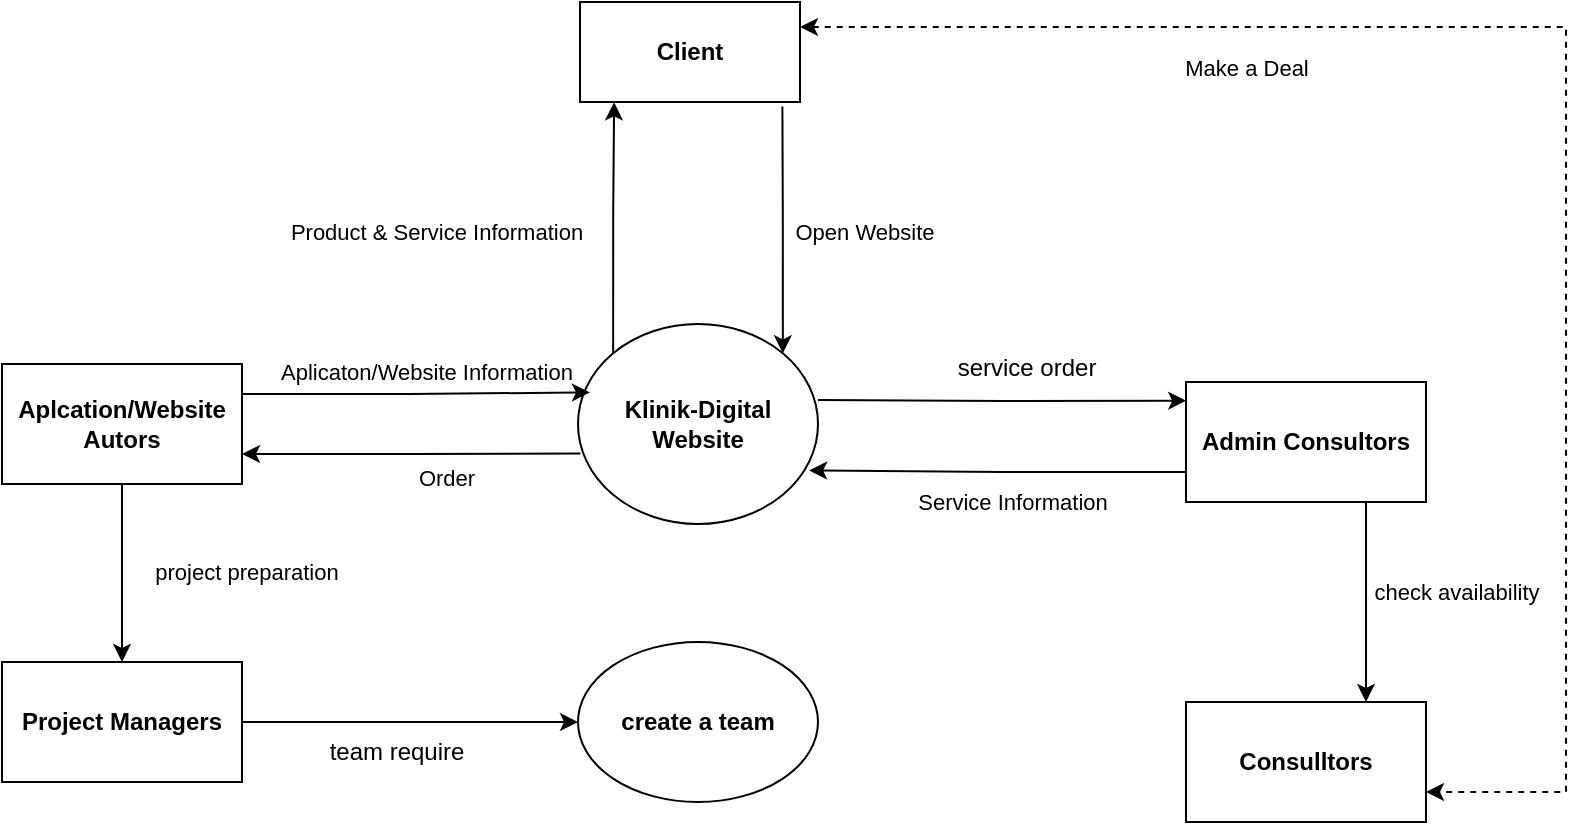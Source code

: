 <mxfile version="21.8.2" type="github">
  <diagram name="Page-1" id="u5fBqUWCr7cs_RjpRxZN">
    <mxGraphModel dx="1100" dy="645" grid="1" gridSize="10" guides="1" tooltips="1" connect="1" arrows="1" fold="1" page="1" pageScale="1" pageWidth="850" pageHeight="1100" math="0" shadow="0">
      <root>
        <mxCell id="0" />
        <mxCell id="1" parent="0" />
        <mxCell id="NAqL0TbJv9TFnJoKUqRR-46" style="edgeStyle=orthogonalEdgeStyle;rounded=0;orthogonalLoop=1;jettySize=auto;html=1;exitX=1;exitY=0.25;exitDx=0;exitDy=0;entryX=1;entryY=0.75;entryDx=0;entryDy=0;startArrow=classic;startFill=1;dashed=1;" edge="1" parent="1" source="NAqL0TbJv9TFnJoKUqRR-4" target="NAqL0TbJv9TFnJoKUqRR-28">
          <mxGeometry relative="1" as="geometry">
            <Array as="points">
              <mxPoint x="790" y="63" />
              <mxPoint x="790" y="445" />
            </Array>
          </mxGeometry>
        </mxCell>
        <mxCell id="NAqL0TbJv9TFnJoKUqRR-4" value="&lt;b&gt;Client&lt;/b&gt;" style="html=1;whiteSpace=wrap;" vertex="1" parent="1">
          <mxGeometry x="297" y="50" width="110" height="50" as="geometry" />
        </mxCell>
        <mxCell id="NAqL0TbJv9TFnJoKUqRR-6" value="&lt;b&gt;Klinik-Digital Website&lt;/b&gt;" style="ellipse;whiteSpace=wrap;html=1;" vertex="1" parent="1">
          <mxGeometry x="296" y="211" width="120" height="100" as="geometry" />
        </mxCell>
        <mxCell id="NAqL0TbJv9TFnJoKUqRR-7" value="&lt;font style=&quot;font-size: 11px;&quot;&gt;Open Website&lt;/font&gt;" style="text;html=1;align=center;verticalAlign=middle;resizable=0;points=[];autosize=1;strokeColor=none;fillColor=none;" vertex="1" parent="1">
          <mxGeometry x="394" y="150" width="90" height="30" as="geometry" />
        </mxCell>
        <mxCell id="NAqL0TbJv9TFnJoKUqRR-8" value="&lt;font style=&quot;font-size: 11px;&quot;&gt;Product &amp;amp; Service Information&lt;/font&gt;" style="text;html=1;align=center;verticalAlign=middle;resizable=0;points=[];autosize=1;strokeColor=none;fillColor=none;" vertex="1" parent="1">
          <mxGeometry x="140" y="150" width="170" height="30" as="geometry" />
        </mxCell>
        <mxCell id="NAqL0TbJv9TFnJoKUqRR-11" style="edgeStyle=orthogonalEdgeStyle;rounded=0;orthogonalLoop=1;jettySize=auto;html=1;exitX=0;exitY=0;exitDx=0;exitDy=0;entryX=0.155;entryY=1.003;entryDx=0;entryDy=0;entryPerimeter=0;" edge="1" parent="1" source="NAqL0TbJv9TFnJoKUqRR-6" target="NAqL0TbJv9TFnJoKUqRR-4">
          <mxGeometry relative="1" as="geometry" />
        </mxCell>
        <mxCell id="NAqL0TbJv9TFnJoKUqRR-12" style="edgeStyle=orthogonalEdgeStyle;rounded=0;orthogonalLoop=1;jettySize=auto;html=1;exitX=1;exitY=0;exitDx=0;exitDy=0;entryX=0.92;entryY=1.045;entryDx=0;entryDy=0;entryPerimeter=0;startArrow=classic;startFill=1;endArrow=none;endFill=0;" edge="1" parent="1" source="NAqL0TbJv9TFnJoKUqRR-6" target="NAqL0TbJv9TFnJoKUqRR-4">
          <mxGeometry relative="1" as="geometry" />
        </mxCell>
        <mxCell id="NAqL0TbJv9TFnJoKUqRR-29" style="edgeStyle=orthogonalEdgeStyle;rounded=0;orthogonalLoop=1;jettySize=auto;html=1;exitX=0.75;exitY=1;exitDx=0;exitDy=0;entryX=0.75;entryY=0;entryDx=0;entryDy=0;" edge="1" parent="1" source="NAqL0TbJv9TFnJoKUqRR-13" target="NAqL0TbJv9TFnJoKUqRR-28">
          <mxGeometry relative="1" as="geometry" />
        </mxCell>
        <mxCell id="NAqL0TbJv9TFnJoKUqRR-13" value="&lt;b&gt;Admin Consultors&lt;/b&gt;" style="rounded=0;whiteSpace=wrap;html=1;" vertex="1" parent="1">
          <mxGeometry x="600" y="240" width="120" height="60" as="geometry" />
        </mxCell>
        <mxCell id="NAqL0TbJv9TFnJoKUqRR-14" style="edgeStyle=orthogonalEdgeStyle;rounded=0;orthogonalLoop=1;jettySize=auto;html=1;exitX=1;exitY=0.5;exitDx=0;exitDy=0;entryX=0.001;entryY=0.356;entryDx=0;entryDy=0;entryPerimeter=0;" edge="1" parent="1">
          <mxGeometry relative="1" as="geometry">
            <mxPoint x="416" y="249" as="sourcePoint" />
            <mxPoint x="600.12" y="249.36" as="targetPoint" />
          </mxGeometry>
        </mxCell>
        <mxCell id="NAqL0TbJv9TFnJoKUqRR-15" value="service order" style="text;html=1;align=center;verticalAlign=middle;resizable=0;points=[];autosize=1;strokeColor=none;fillColor=none;" vertex="1" parent="1">
          <mxGeometry x="475" y="218" width="90" height="30" as="geometry" />
        </mxCell>
        <mxCell id="NAqL0TbJv9TFnJoKUqRR-16" style="edgeStyle=orthogonalEdgeStyle;rounded=0;orthogonalLoop=1;jettySize=auto;html=1;exitX=0;exitY=0.75;exitDx=0;exitDy=0;entryX=0.963;entryY=0.732;entryDx=0;entryDy=0;entryPerimeter=0;" edge="1" parent="1" source="NAqL0TbJv9TFnJoKUqRR-13" target="NAqL0TbJv9TFnJoKUqRR-6">
          <mxGeometry relative="1" as="geometry" />
        </mxCell>
        <mxCell id="NAqL0TbJv9TFnJoKUqRR-17" value="&lt;font style=&quot;font-size: 11px;&quot;&gt;Service Information&lt;br&gt;&lt;/font&gt;" style="text;html=1;align=center;verticalAlign=middle;resizable=0;points=[];autosize=1;strokeColor=none;fillColor=none;" vertex="1" parent="1">
          <mxGeometry x="453" y="285" width="120" height="30" as="geometry" />
        </mxCell>
        <mxCell id="NAqL0TbJv9TFnJoKUqRR-39" style="edgeStyle=orthogonalEdgeStyle;rounded=0;orthogonalLoop=1;jettySize=auto;html=1;exitX=0.5;exitY=1;exitDx=0;exitDy=0;entryX=0.5;entryY=0;entryDx=0;entryDy=0;" edge="1" parent="1" source="NAqL0TbJv9TFnJoKUqRR-18" target="NAqL0TbJv9TFnJoKUqRR-24">
          <mxGeometry relative="1" as="geometry" />
        </mxCell>
        <mxCell id="NAqL0TbJv9TFnJoKUqRR-18" value="&lt;b&gt;Aplcation/Website&lt;br&gt;Autors&lt;/b&gt;" style="rounded=0;whiteSpace=wrap;html=1;" vertex="1" parent="1">
          <mxGeometry x="8" y="231" width="120" height="60" as="geometry" />
        </mxCell>
        <mxCell id="NAqL0TbJv9TFnJoKUqRR-19" style="edgeStyle=orthogonalEdgeStyle;rounded=0;orthogonalLoop=1;jettySize=auto;html=1;exitX=1;exitY=0.25;exitDx=0;exitDy=0;entryX=0.05;entryY=0.342;entryDx=0;entryDy=0;entryPerimeter=0;" edge="1" parent="1" source="NAqL0TbJv9TFnJoKUqRR-18" target="NAqL0TbJv9TFnJoKUqRR-6">
          <mxGeometry relative="1" as="geometry" />
        </mxCell>
        <mxCell id="NAqL0TbJv9TFnJoKUqRR-21" style="edgeStyle=orthogonalEdgeStyle;rounded=0;orthogonalLoop=1;jettySize=auto;html=1;exitX=1;exitY=0.75;exitDx=0;exitDy=0;entryX=0.01;entryY=0.647;entryDx=0;entryDy=0;entryPerimeter=0;startArrow=classic;startFill=1;endArrow=none;endFill=0;" edge="1" parent="1" source="NAqL0TbJv9TFnJoKUqRR-18" target="NAqL0TbJv9TFnJoKUqRR-6">
          <mxGeometry relative="1" as="geometry" />
        </mxCell>
        <mxCell id="NAqL0TbJv9TFnJoKUqRR-22" value="&lt;font style=&quot;font-size: 11px;&quot;&gt;Order&lt;/font&gt;" style="text;html=1;align=center;verticalAlign=middle;resizable=0;points=[];autosize=1;strokeColor=none;fillColor=none;" vertex="1" parent="1">
          <mxGeometry x="205" y="273" width="50" height="30" as="geometry" />
        </mxCell>
        <mxCell id="NAqL0TbJv9TFnJoKUqRR-23" value="&lt;font style=&quot;font-size: 11px;&quot;&gt;Aplicaton/Website Information&lt;/font&gt;" style="text;html=1;align=center;verticalAlign=middle;resizable=0;points=[];autosize=1;strokeColor=none;fillColor=none;" vertex="1" parent="1">
          <mxGeometry x="135" y="220" width="170" height="30" as="geometry" />
        </mxCell>
        <mxCell id="NAqL0TbJv9TFnJoKUqRR-41" style="edgeStyle=orthogonalEdgeStyle;rounded=0;orthogonalLoop=1;jettySize=auto;html=1;exitX=1;exitY=0.5;exitDx=0;exitDy=0;entryX=0;entryY=0.5;entryDx=0;entryDy=0;" edge="1" parent="1" source="NAqL0TbJv9TFnJoKUqRR-24" target="NAqL0TbJv9TFnJoKUqRR-33">
          <mxGeometry relative="1" as="geometry" />
        </mxCell>
        <mxCell id="NAqL0TbJv9TFnJoKUqRR-24" value="&lt;b&gt;Project Managers&lt;/b&gt;" style="rounded=0;whiteSpace=wrap;html=1;" vertex="1" parent="1">
          <mxGeometry x="8" y="380" width="120" height="60" as="geometry" />
        </mxCell>
        <mxCell id="NAqL0TbJv9TFnJoKUqRR-26" value="&lt;font style=&quot;font-size: 11px;&quot;&gt;project preparation&lt;/font&gt;" style="text;html=1;align=center;verticalAlign=middle;resizable=0;points=[];autosize=1;strokeColor=none;fillColor=none;" vertex="1" parent="1">
          <mxGeometry x="70" y="320" width="120" height="30" as="geometry" />
        </mxCell>
        <mxCell id="NAqL0TbJv9TFnJoKUqRR-28" value="&lt;b&gt;Consulltors&lt;/b&gt;" style="rounded=0;whiteSpace=wrap;html=1;" vertex="1" parent="1">
          <mxGeometry x="600" y="400" width="120" height="60" as="geometry" />
        </mxCell>
        <mxCell id="NAqL0TbJv9TFnJoKUqRR-31" value="&lt;font style=&quot;font-size: 11px;&quot;&gt;check availability&lt;/font&gt;" style="text;html=1;align=center;verticalAlign=middle;resizable=0;points=[];autosize=1;strokeColor=none;fillColor=none;" vertex="1" parent="1">
          <mxGeometry x="680" y="330" width="110" height="30" as="geometry" />
        </mxCell>
        <mxCell id="NAqL0TbJv9TFnJoKUqRR-33" value="&lt;b&gt;create a team&lt;/b&gt;" style="ellipse;whiteSpace=wrap;html=1;" vertex="1" parent="1">
          <mxGeometry x="296" y="370" width="120" height="80" as="geometry" />
        </mxCell>
        <mxCell id="NAqL0TbJv9TFnJoKUqRR-44" value="team require" style="text;html=1;align=center;verticalAlign=middle;resizable=0;points=[];autosize=1;strokeColor=none;fillColor=none;" vertex="1" parent="1">
          <mxGeometry x="160" y="410" width="90" height="30" as="geometry" />
        </mxCell>
        <mxCell id="NAqL0TbJv9TFnJoKUqRR-47" value="&lt;font style=&quot;font-size: 11px;&quot;&gt;Make a Deal&lt;/font&gt;" style="text;html=1;align=center;verticalAlign=middle;resizable=0;points=[];autosize=1;strokeColor=none;fillColor=none;" vertex="1" parent="1">
          <mxGeometry x="585" y="68" width="90" height="30" as="geometry" />
        </mxCell>
      </root>
    </mxGraphModel>
  </diagram>
</mxfile>

